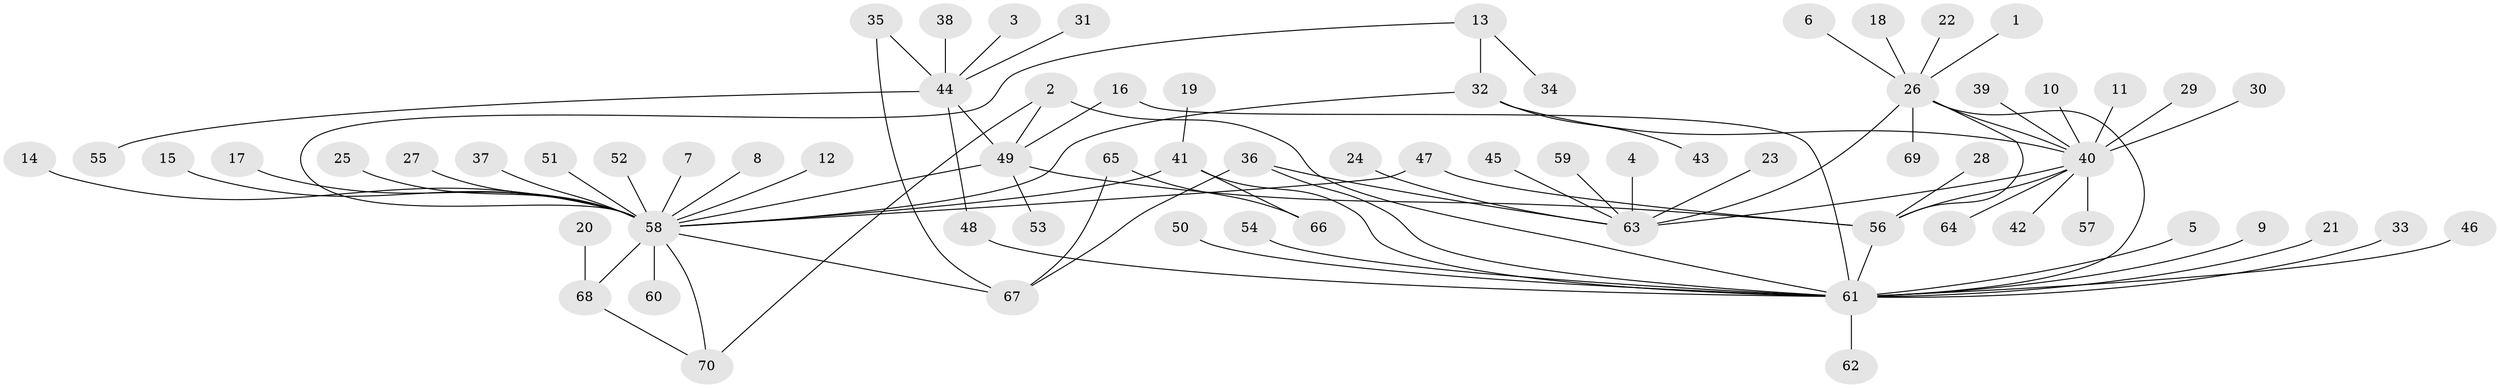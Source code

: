 // original degree distribution, {17: 0.007142857142857143, 7: 0.007142857142857143, 13: 0.007142857142857143, 1: 0.6214285714285714, 10: 0.007142857142857143, 23: 0.007142857142857143, 9: 0.007142857142857143, 3: 0.07857142857142857, 2: 0.17857142857142858, 6: 0.02142857142857143, 8: 0.007142857142857143, 4: 0.03571428571428571, 14: 0.007142857142857143, 5: 0.007142857142857143}
// Generated by graph-tools (version 1.1) at 2025/01/03/09/25 03:01:40]
// undirected, 70 vertices, 85 edges
graph export_dot {
graph [start="1"]
  node [color=gray90,style=filled];
  1;
  2;
  3;
  4;
  5;
  6;
  7;
  8;
  9;
  10;
  11;
  12;
  13;
  14;
  15;
  16;
  17;
  18;
  19;
  20;
  21;
  22;
  23;
  24;
  25;
  26;
  27;
  28;
  29;
  30;
  31;
  32;
  33;
  34;
  35;
  36;
  37;
  38;
  39;
  40;
  41;
  42;
  43;
  44;
  45;
  46;
  47;
  48;
  49;
  50;
  51;
  52;
  53;
  54;
  55;
  56;
  57;
  58;
  59;
  60;
  61;
  62;
  63;
  64;
  65;
  66;
  67;
  68;
  69;
  70;
  1 -- 26 [weight=1.0];
  2 -- 49 [weight=1.0];
  2 -- 61 [weight=1.0];
  2 -- 70 [weight=1.0];
  3 -- 44 [weight=1.0];
  4 -- 63 [weight=1.0];
  5 -- 61 [weight=1.0];
  6 -- 26 [weight=1.0];
  7 -- 58 [weight=1.0];
  8 -- 58 [weight=1.0];
  9 -- 61 [weight=1.0];
  10 -- 40 [weight=1.0];
  11 -- 40 [weight=1.0];
  12 -- 58 [weight=1.0];
  13 -- 32 [weight=1.0];
  13 -- 34 [weight=1.0];
  13 -- 58 [weight=1.0];
  14 -- 58 [weight=1.0];
  15 -- 58 [weight=1.0];
  16 -- 49 [weight=1.0];
  16 -- 61 [weight=1.0];
  17 -- 58 [weight=1.0];
  18 -- 26 [weight=1.0];
  19 -- 41 [weight=1.0];
  20 -- 68 [weight=1.0];
  21 -- 61 [weight=1.0];
  22 -- 26 [weight=1.0];
  23 -- 63 [weight=1.0];
  24 -- 63 [weight=1.0];
  25 -- 58 [weight=1.0];
  26 -- 40 [weight=1.0];
  26 -- 56 [weight=1.0];
  26 -- 61 [weight=1.0];
  26 -- 63 [weight=2.0];
  26 -- 69 [weight=1.0];
  27 -- 58 [weight=1.0];
  28 -- 56 [weight=1.0];
  29 -- 40 [weight=1.0];
  30 -- 40 [weight=1.0];
  31 -- 44 [weight=1.0];
  32 -- 40 [weight=1.0];
  32 -- 43 [weight=1.0];
  32 -- 58 [weight=1.0];
  33 -- 61 [weight=1.0];
  35 -- 44 [weight=1.0];
  35 -- 67 [weight=1.0];
  36 -- 61 [weight=1.0];
  36 -- 63 [weight=1.0];
  36 -- 67 [weight=1.0];
  37 -- 58 [weight=1.0];
  38 -- 44 [weight=1.0];
  39 -- 40 [weight=1.0];
  40 -- 42 [weight=1.0];
  40 -- 56 [weight=1.0];
  40 -- 57 [weight=1.0];
  40 -- 63 [weight=1.0];
  40 -- 64 [weight=1.0];
  41 -- 58 [weight=1.0];
  41 -- 61 [weight=1.0];
  41 -- 66 [weight=1.0];
  44 -- 48 [weight=1.0];
  44 -- 49 [weight=1.0];
  44 -- 55 [weight=1.0];
  45 -- 63 [weight=1.0];
  46 -- 61 [weight=1.0];
  47 -- 56 [weight=1.0];
  47 -- 58 [weight=1.0];
  48 -- 61 [weight=1.0];
  49 -- 53 [weight=1.0];
  49 -- 56 [weight=1.0];
  49 -- 58 [weight=1.0];
  50 -- 61 [weight=1.0];
  51 -- 58 [weight=1.0];
  52 -- 58 [weight=1.0];
  54 -- 61 [weight=1.0];
  56 -- 61 [weight=1.0];
  58 -- 60 [weight=1.0];
  58 -- 67 [weight=1.0];
  58 -- 68 [weight=1.0];
  58 -- 70 [weight=1.0];
  59 -- 63 [weight=1.0];
  61 -- 62 [weight=1.0];
  65 -- 66 [weight=1.0];
  65 -- 67 [weight=1.0];
  68 -- 70 [weight=1.0];
}
